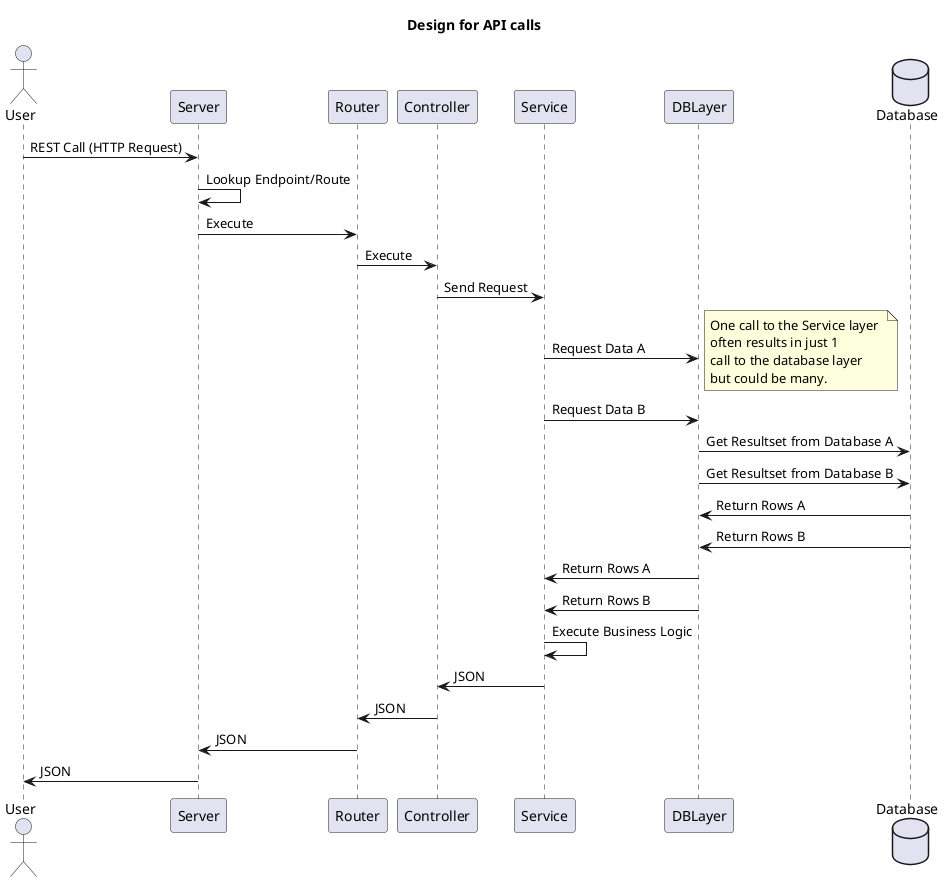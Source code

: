 @startuml
title Design for API calls
actor       User       as User
participant Server as Webserver
participant Router as Router
participant Controller as Cnt
participant Service as Svc
participant DBLayer as Model
database    Database    as DB

User -> Webserver : REST Call (HTTP Request)
Webserver -> Webserver: Lookup Endpoint/Route
Webserver -> Router: Execute
Router -> Cnt: Execute 
Cnt -> Svc: Send Request

Svc -> Model: Request Data A
note right 
One call to the Service layer 
often results in just 1 
call to the database layer
but could be many.
end note
Svc -> Model: Request Data B

Model -> DB: Get Resultset from Database A
Model -> DB: Get Resultset from Database B 

DB -> Model: Return Rows A
DB -> Model: Return Rows B

Model -> Svc: Return Rows A
Model -> Svc: Return Rows B

Svc -> Svc: Execute Business Logic
Svc -> Cnt: JSON
Cnt -> Router: JSON
Router -> Webserver: JSON
Webserver -> User: JSON
@enduml

